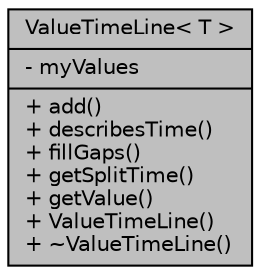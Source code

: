 digraph "ValueTimeLine&lt; T &gt;"
{
  edge [fontname="Helvetica",fontsize="10",labelfontname="Helvetica",labelfontsize="10"];
  node [fontname="Helvetica",fontsize="10",shape=record];
  Node1 [label="{ValueTimeLine\< T \>\n|- myValues\l|+ add()\l+ describesTime()\l+ fillGaps()\l+ getSplitTime()\l+ getValue()\l+ ValueTimeLine()\l+ ~ValueTimeLine()\l}",height=0.2,width=0.4,color="black", fillcolor="grey75", style="filled", fontcolor="black"];
}
